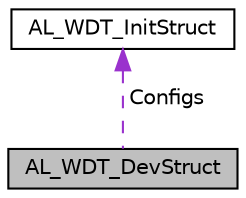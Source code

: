 digraph "AL_WDT_DevStruct"
{
  edge [fontname="Helvetica",fontsize="10",labelfontname="Helvetica",labelfontsize="10"];
  node [fontname="Helvetica",fontsize="10",shape=record];
  Node1 [label="AL_WDT_DevStruct",height=0.2,width=0.4,color="black", fillcolor="grey75", style="filled", fontcolor="black"];
  Node2 -> Node1 [dir="back",color="darkorchid3",fontsize="10",style="dashed",label=" Configs" ,fontname="Helvetica"];
  Node2 [label="AL_WDT_InitStruct",height=0.2,width=0.4,color="black", fillcolor="white", style="filled",URL="$structAL__WDT__InitStruct.html",tooltip="Configs Struct. "];
}
